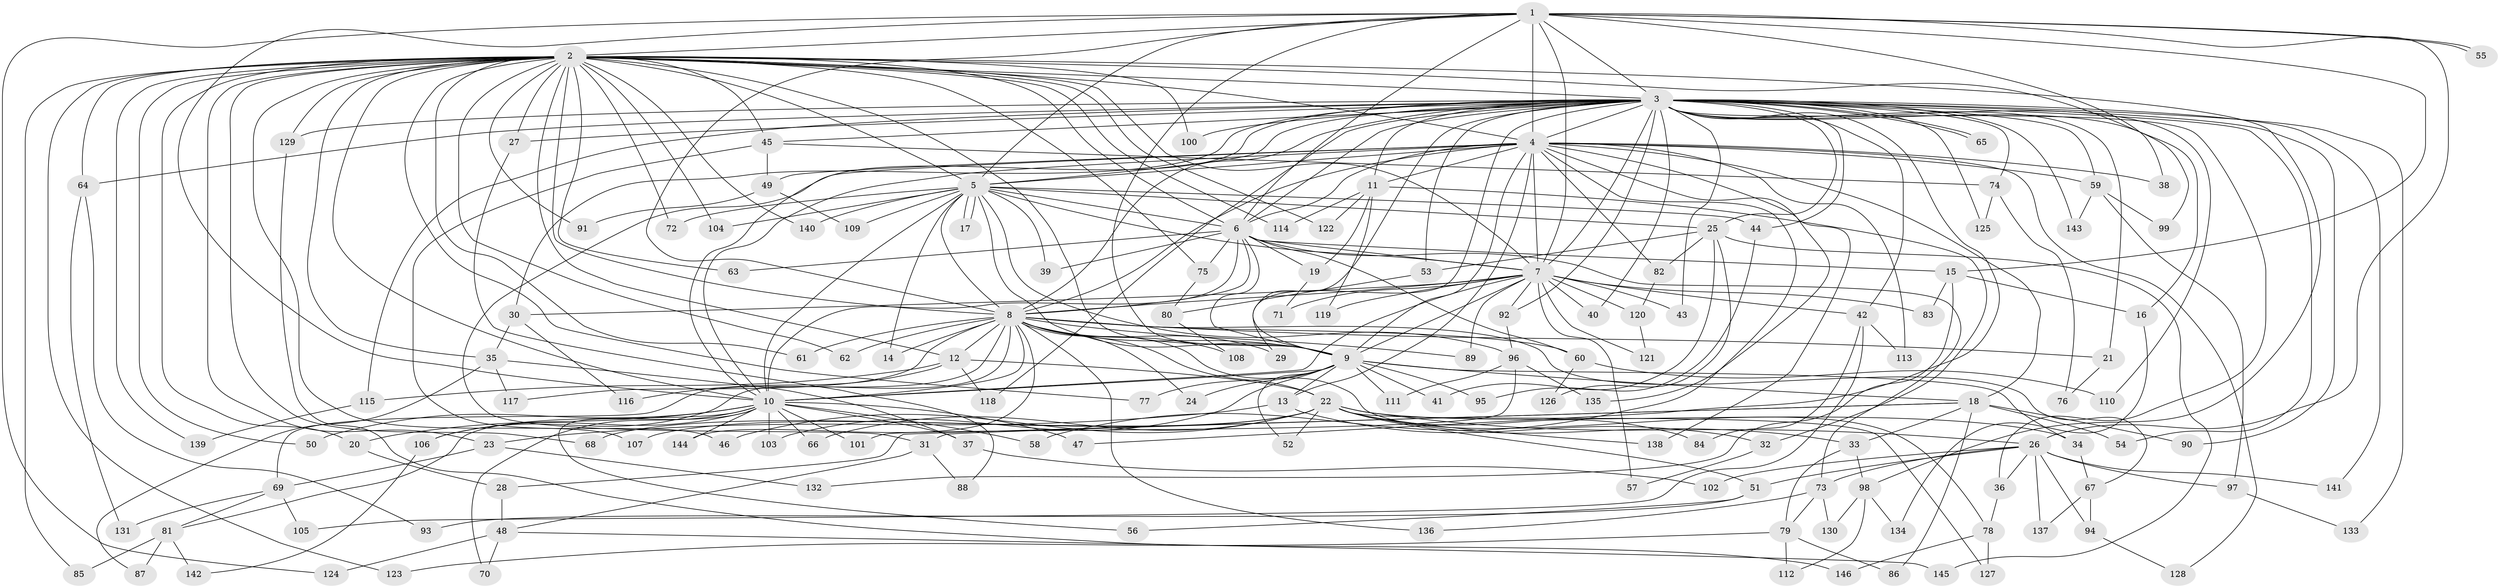 // coarse degree distribution, {14: 0.009009009009009009, 46: 0.009009009009009009, 38: 0.009009009009009009, 28: 0.009009009009009009, 17: 0.018018018018018018, 13: 0.009009009009009009, 24: 0.009009009009009009, 7: 0.009009009009009009, 6: 0.009009009009009009, 4: 0.10810810810810811, 2: 0.5315315315315315, 8: 0.018018018018018018, 3: 0.14414414414414414, 15: 0.009009009009009009, 9: 0.009009009009009009, 5: 0.08108108108108109, 1: 0.009009009009009009}
// Generated by graph-tools (version 1.1) at 2025/51/02/27/25 19:51:52]
// undirected, 146 vertices, 317 edges
graph export_dot {
graph [start="1"]
  node [color=gray90,style=filled];
  1;
  2;
  3;
  4;
  5;
  6;
  7;
  8;
  9;
  10;
  11;
  12;
  13;
  14;
  15;
  16;
  17;
  18;
  19;
  20;
  21;
  22;
  23;
  24;
  25;
  26;
  27;
  28;
  29;
  30;
  31;
  32;
  33;
  34;
  35;
  36;
  37;
  38;
  39;
  40;
  41;
  42;
  43;
  44;
  45;
  46;
  47;
  48;
  49;
  50;
  51;
  52;
  53;
  54;
  55;
  56;
  57;
  58;
  59;
  60;
  61;
  62;
  63;
  64;
  65;
  66;
  67;
  68;
  69;
  70;
  71;
  72;
  73;
  74;
  75;
  76;
  77;
  78;
  79;
  80;
  81;
  82;
  83;
  84;
  85;
  86;
  87;
  88;
  89;
  90;
  91;
  92;
  93;
  94;
  95;
  96;
  97;
  98;
  99;
  100;
  101;
  102;
  103;
  104;
  105;
  106;
  107;
  108;
  109;
  110;
  111;
  112;
  113;
  114;
  115;
  116;
  117;
  118;
  119;
  120;
  121;
  122;
  123;
  124;
  125;
  126;
  127;
  128;
  129;
  130;
  131;
  132;
  133;
  134;
  135;
  136;
  137;
  138;
  139;
  140;
  141;
  142;
  143;
  144;
  145;
  146;
  1 -- 2;
  1 -- 3;
  1 -- 4;
  1 -- 5;
  1 -- 6;
  1 -- 7;
  1 -- 8;
  1 -- 9;
  1 -- 10;
  1 -- 15;
  1 -- 26;
  1 -- 38;
  1 -- 55;
  1 -- 55;
  1 -- 124;
  2 -- 3;
  2 -- 4;
  2 -- 5;
  2 -- 6;
  2 -- 7;
  2 -- 8;
  2 -- 9;
  2 -- 10;
  2 -- 12;
  2 -- 20;
  2 -- 23;
  2 -- 27;
  2 -- 35;
  2 -- 45;
  2 -- 50;
  2 -- 61;
  2 -- 62;
  2 -- 63;
  2 -- 64;
  2 -- 68;
  2 -- 72;
  2 -- 75;
  2 -- 77;
  2 -- 85;
  2 -- 91;
  2 -- 98;
  2 -- 99;
  2 -- 100;
  2 -- 104;
  2 -- 107;
  2 -- 114;
  2 -- 122;
  2 -- 123;
  2 -- 129;
  2 -- 139;
  2 -- 140;
  3 -- 4;
  3 -- 5;
  3 -- 6;
  3 -- 7;
  3 -- 8;
  3 -- 9;
  3 -- 10;
  3 -- 11;
  3 -- 16;
  3 -- 21;
  3 -- 25;
  3 -- 27;
  3 -- 29;
  3 -- 30;
  3 -- 36;
  3 -- 40;
  3 -- 42;
  3 -- 43;
  3 -- 44;
  3 -- 45;
  3 -- 47;
  3 -- 53;
  3 -- 54;
  3 -- 59;
  3 -- 64;
  3 -- 65;
  3 -- 65;
  3 -- 74;
  3 -- 90;
  3 -- 92;
  3 -- 100;
  3 -- 110;
  3 -- 115;
  3 -- 118;
  3 -- 125;
  3 -- 129;
  3 -- 133;
  3 -- 141;
  3 -- 143;
  4 -- 5;
  4 -- 6;
  4 -- 7;
  4 -- 8;
  4 -- 9;
  4 -- 10;
  4 -- 11;
  4 -- 13;
  4 -- 18;
  4 -- 31;
  4 -- 38;
  4 -- 49;
  4 -- 58;
  4 -- 59;
  4 -- 82;
  4 -- 113;
  4 -- 128;
  4 -- 135;
  4 -- 138;
  5 -- 6;
  5 -- 7;
  5 -- 8;
  5 -- 9;
  5 -- 10;
  5 -- 14;
  5 -- 17;
  5 -- 17;
  5 -- 25;
  5 -- 39;
  5 -- 44;
  5 -- 72;
  5 -- 96;
  5 -- 104;
  5 -- 109;
  5 -- 140;
  6 -- 7;
  6 -- 8;
  6 -- 9;
  6 -- 10;
  6 -- 15;
  6 -- 19;
  6 -- 39;
  6 -- 60;
  6 -- 63;
  6 -- 73;
  6 -- 75;
  7 -- 8;
  7 -- 9;
  7 -- 10;
  7 -- 30;
  7 -- 40;
  7 -- 42;
  7 -- 43;
  7 -- 57;
  7 -- 71;
  7 -- 83;
  7 -- 89;
  7 -- 92;
  7 -- 119;
  7 -- 120;
  7 -- 121;
  8 -- 9;
  8 -- 10;
  8 -- 12;
  8 -- 14;
  8 -- 21;
  8 -- 22;
  8 -- 24;
  8 -- 29;
  8 -- 60;
  8 -- 61;
  8 -- 62;
  8 -- 67;
  8 -- 69;
  8 -- 78;
  8 -- 89;
  8 -- 106;
  8 -- 108;
  8 -- 117;
  8 -- 136;
  8 -- 144;
  9 -- 10;
  9 -- 13;
  9 -- 18;
  9 -- 24;
  9 -- 34;
  9 -- 41;
  9 -- 52;
  9 -- 77;
  9 -- 95;
  9 -- 103;
  9 -- 111;
  10 -- 20;
  10 -- 37;
  10 -- 47;
  10 -- 50;
  10 -- 56;
  10 -- 58;
  10 -- 66;
  10 -- 70;
  10 -- 81;
  10 -- 101;
  10 -- 103;
  10 -- 106;
  10 -- 144;
  11 -- 19;
  11 -- 32;
  11 -- 114;
  11 -- 119;
  11 -- 122;
  12 -- 22;
  12 -- 115;
  12 -- 116;
  12 -- 118;
  13 -- 23;
  13 -- 32;
  15 -- 16;
  15 -- 83;
  15 -- 132;
  16 -- 134;
  18 -- 28;
  18 -- 31;
  18 -- 33;
  18 -- 54;
  18 -- 86;
  18 -- 90;
  19 -- 71;
  20 -- 28;
  21 -- 76;
  22 -- 26;
  22 -- 33;
  22 -- 34;
  22 -- 46;
  22 -- 51;
  22 -- 52;
  22 -- 66;
  22 -- 68;
  22 -- 84;
  22 -- 107;
  22 -- 127;
  22 -- 138;
  23 -- 69;
  23 -- 132;
  25 -- 41;
  25 -- 53;
  25 -- 82;
  25 -- 126;
  25 -- 145;
  26 -- 36;
  26 -- 51;
  26 -- 73;
  26 -- 94;
  26 -- 97;
  26 -- 102;
  26 -- 137;
  26 -- 141;
  27 -- 88;
  28 -- 48;
  30 -- 35;
  30 -- 116;
  31 -- 48;
  31 -- 88;
  32 -- 57;
  33 -- 79;
  33 -- 98;
  34 -- 67;
  35 -- 37;
  35 -- 87;
  35 -- 117;
  36 -- 78;
  37 -- 102;
  42 -- 84;
  42 -- 105;
  42 -- 113;
  44 -- 95;
  45 -- 46;
  45 -- 49;
  45 -- 74;
  48 -- 70;
  48 -- 124;
  48 -- 145;
  49 -- 91;
  49 -- 109;
  51 -- 56;
  51 -- 93;
  53 -- 80;
  59 -- 97;
  59 -- 99;
  59 -- 143;
  60 -- 110;
  60 -- 126;
  64 -- 93;
  64 -- 131;
  67 -- 94;
  67 -- 137;
  69 -- 81;
  69 -- 105;
  69 -- 131;
  73 -- 79;
  73 -- 130;
  73 -- 136;
  74 -- 76;
  74 -- 125;
  75 -- 80;
  78 -- 127;
  78 -- 146;
  79 -- 86;
  79 -- 112;
  79 -- 123;
  80 -- 108;
  81 -- 85;
  81 -- 87;
  81 -- 142;
  82 -- 120;
  92 -- 96;
  94 -- 128;
  96 -- 101;
  96 -- 111;
  96 -- 135;
  97 -- 133;
  98 -- 112;
  98 -- 130;
  98 -- 134;
  106 -- 142;
  115 -- 139;
  120 -- 121;
  129 -- 146;
}
